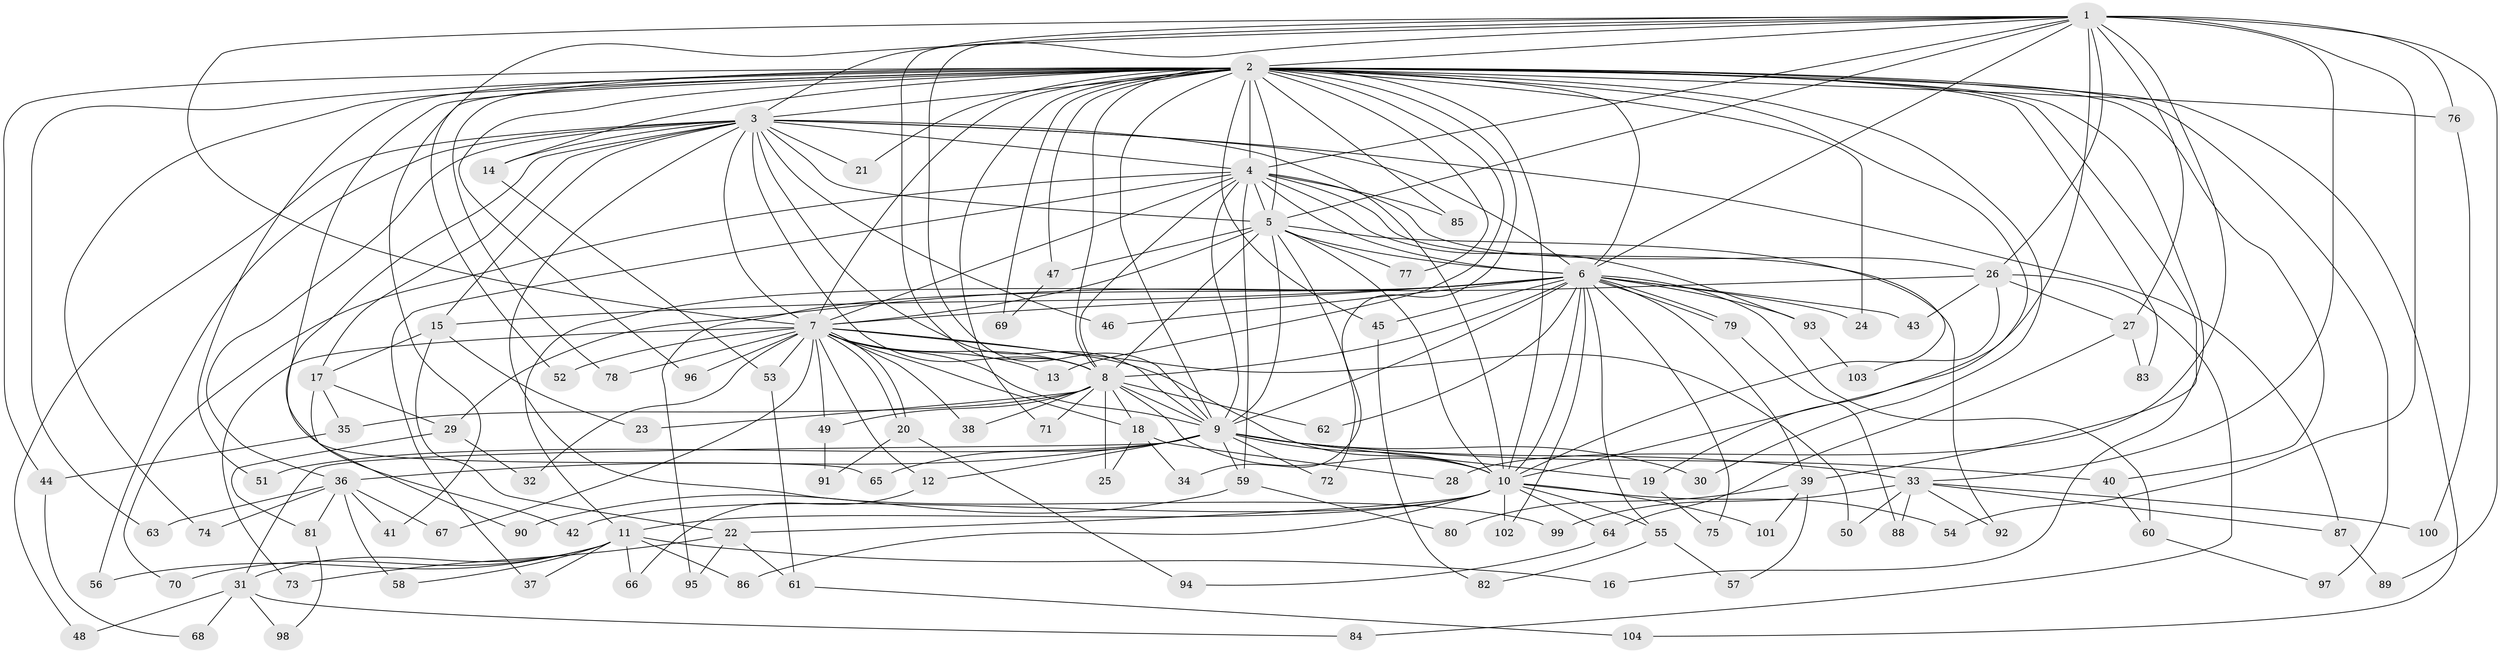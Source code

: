 // coarse degree distribution, {25: 0.012345679012345678, 34: 0.012345679012345678, 17: 0.012345679012345678, 14: 0.024691358024691357, 11: 0.012345679012345678, 24: 0.012345679012345678, 22: 0.012345679012345678, 15: 0.012345679012345678, 9: 0.012345679012345678, 3: 0.19753086419753085, 2: 0.5185185185185185, 5: 0.06172839506172839, 4: 0.04938271604938271, 7: 0.024691358024691357, 6: 0.012345679012345678, 8: 0.012345679012345678}
// Generated by graph-tools (version 1.1) at 2025/41/03/06/25 10:41:31]
// undirected, 104 vertices, 233 edges
graph export_dot {
graph [start="1"]
  node [color=gray90,style=filled];
  1;
  2;
  3;
  4;
  5;
  6;
  7;
  8;
  9;
  10;
  11;
  12;
  13;
  14;
  15;
  16;
  17;
  18;
  19;
  20;
  21;
  22;
  23;
  24;
  25;
  26;
  27;
  28;
  29;
  30;
  31;
  32;
  33;
  34;
  35;
  36;
  37;
  38;
  39;
  40;
  41;
  42;
  43;
  44;
  45;
  46;
  47;
  48;
  49;
  50;
  51;
  52;
  53;
  54;
  55;
  56;
  57;
  58;
  59;
  60;
  61;
  62;
  63;
  64;
  65;
  66;
  67;
  68;
  69;
  70;
  71;
  72;
  73;
  74;
  75;
  76;
  77;
  78;
  79;
  80;
  81;
  82;
  83;
  84;
  85;
  86;
  87;
  88;
  89;
  90;
  91;
  92;
  93;
  94;
  95;
  96;
  97;
  98;
  99;
  100;
  101;
  102;
  103;
  104;
  1 -- 2;
  1 -- 3;
  1 -- 4;
  1 -- 5;
  1 -- 6;
  1 -- 7;
  1 -- 8;
  1 -- 9;
  1 -- 10;
  1 -- 26;
  1 -- 27;
  1 -- 28;
  1 -- 33;
  1 -- 41;
  1 -- 54;
  1 -- 76;
  1 -- 89;
  2 -- 3;
  2 -- 4;
  2 -- 5;
  2 -- 6;
  2 -- 7;
  2 -- 8;
  2 -- 9;
  2 -- 10;
  2 -- 13;
  2 -- 14;
  2 -- 16;
  2 -- 19;
  2 -- 21;
  2 -- 24;
  2 -- 30;
  2 -- 34;
  2 -- 39;
  2 -- 40;
  2 -- 44;
  2 -- 45;
  2 -- 47;
  2 -- 51;
  2 -- 52;
  2 -- 63;
  2 -- 65;
  2 -- 69;
  2 -- 71;
  2 -- 74;
  2 -- 76;
  2 -- 77;
  2 -- 78;
  2 -- 83;
  2 -- 85;
  2 -- 96;
  2 -- 97;
  2 -- 104;
  3 -- 4;
  3 -- 5;
  3 -- 6;
  3 -- 7;
  3 -- 8;
  3 -- 9;
  3 -- 10;
  3 -- 14;
  3 -- 15;
  3 -- 17;
  3 -- 21;
  3 -- 36;
  3 -- 42;
  3 -- 46;
  3 -- 48;
  3 -- 56;
  3 -- 87;
  3 -- 99;
  4 -- 5;
  4 -- 6;
  4 -- 7;
  4 -- 8;
  4 -- 9;
  4 -- 10;
  4 -- 26;
  4 -- 37;
  4 -- 59;
  4 -- 70;
  4 -- 85;
  4 -- 93;
  5 -- 6;
  5 -- 7;
  5 -- 8;
  5 -- 9;
  5 -- 10;
  5 -- 47;
  5 -- 72;
  5 -- 77;
  5 -- 92;
  6 -- 7;
  6 -- 8;
  6 -- 9;
  6 -- 10;
  6 -- 11;
  6 -- 15;
  6 -- 24;
  6 -- 39;
  6 -- 43;
  6 -- 45;
  6 -- 46;
  6 -- 55;
  6 -- 60;
  6 -- 62;
  6 -- 75;
  6 -- 79;
  6 -- 79;
  6 -- 93;
  6 -- 95;
  6 -- 102;
  7 -- 8;
  7 -- 9;
  7 -- 10;
  7 -- 12;
  7 -- 13;
  7 -- 18;
  7 -- 20;
  7 -- 20;
  7 -- 32;
  7 -- 38;
  7 -- 49;
  7 -- 50;
  7 -- 52;
  7 -- 53;
  7 -- 67;
  7 -- 73;
  7 -- 78;
  7 -- 96;
  8 -- 9;
  8 -- 10;
  8 -- 18;
  8 -- 23;
  8 -- 25;
  8 -- 35;
  8 -- 38;
  8 -- 49;
  8 -- 62;
  8 -- 71;
  9 -- 10;
  9 -- 12;
  9 -- 19;
  9 -- 30;
  9 -- 31;
  9 -- 33;
  9 -- 36;
  9 -- 40;
  9 -- 51;
  9 -- 59;
  9 -- 65;
  9 -- 72;
  10 -- 11;
  10 -- 22;
  10 -- 42;
  10 -- 54;
  10 -- 55;
  10 -- 64;
  10 -- 86;
  10 -- 101;
  10 -- 102;
  11 -- 16;
  11 -- 31;
  11 -- 37;
  11 -- 56;
  11 -- 58;
  11 -- 66;
  11 -- 70;
  11 -- 86;
  12 -- 66;
  14 -- 53;
  15 -- 17;
  15 -- 22;
  15 -- 23;
  17 -- 29;
  17 -- 35;
  17 -- 90;
  18 -- 25;
  18 -- 28;
  18 -- 34;
  19 -- 75;
  20 -- 91;
  20 -- 94;
  22 -- 61;
  22 -- 73;
  22 -- 95;
  26 -- 27;
  26 -- 29;
  26 -- 43;
  26 -- 84;
  26 -- 103;
  27 -- 64;
  27 -- 83;
  29 -- 32;
  29 -- 81;
  31 -- 48;
  31 -- 68;
  31 -- 84;
  31 -- 98;
  33 -- 50;
  33 -- 87;
  33 -- 88;
  33 -- 92;
  33 -- 99;
  33 -- 100;
  35 -- 44;
  36 -- 41;
  36 -- 58;
  36 -- 63;
  36 -- 67;
  36 -- 74;
  36 -- 81;
  39 -- 57;
  39 -- 80;
  39 -- 101;
  40 -- 60;
  44 -- 68;
  45 -- 82;
  47 -- 69;
  49 -- 91;
  53 -- 61;
  55 -- 57;
  55 -- 82;
  59 -- 80;
  59 -- 90;
  60 -- 97;
  61 -- 104;
  64 -- 94;
  76 -- 100;
  79 -- 88;
  81 -- 98;
  87 -- 89;
  93 -- 103;
}
